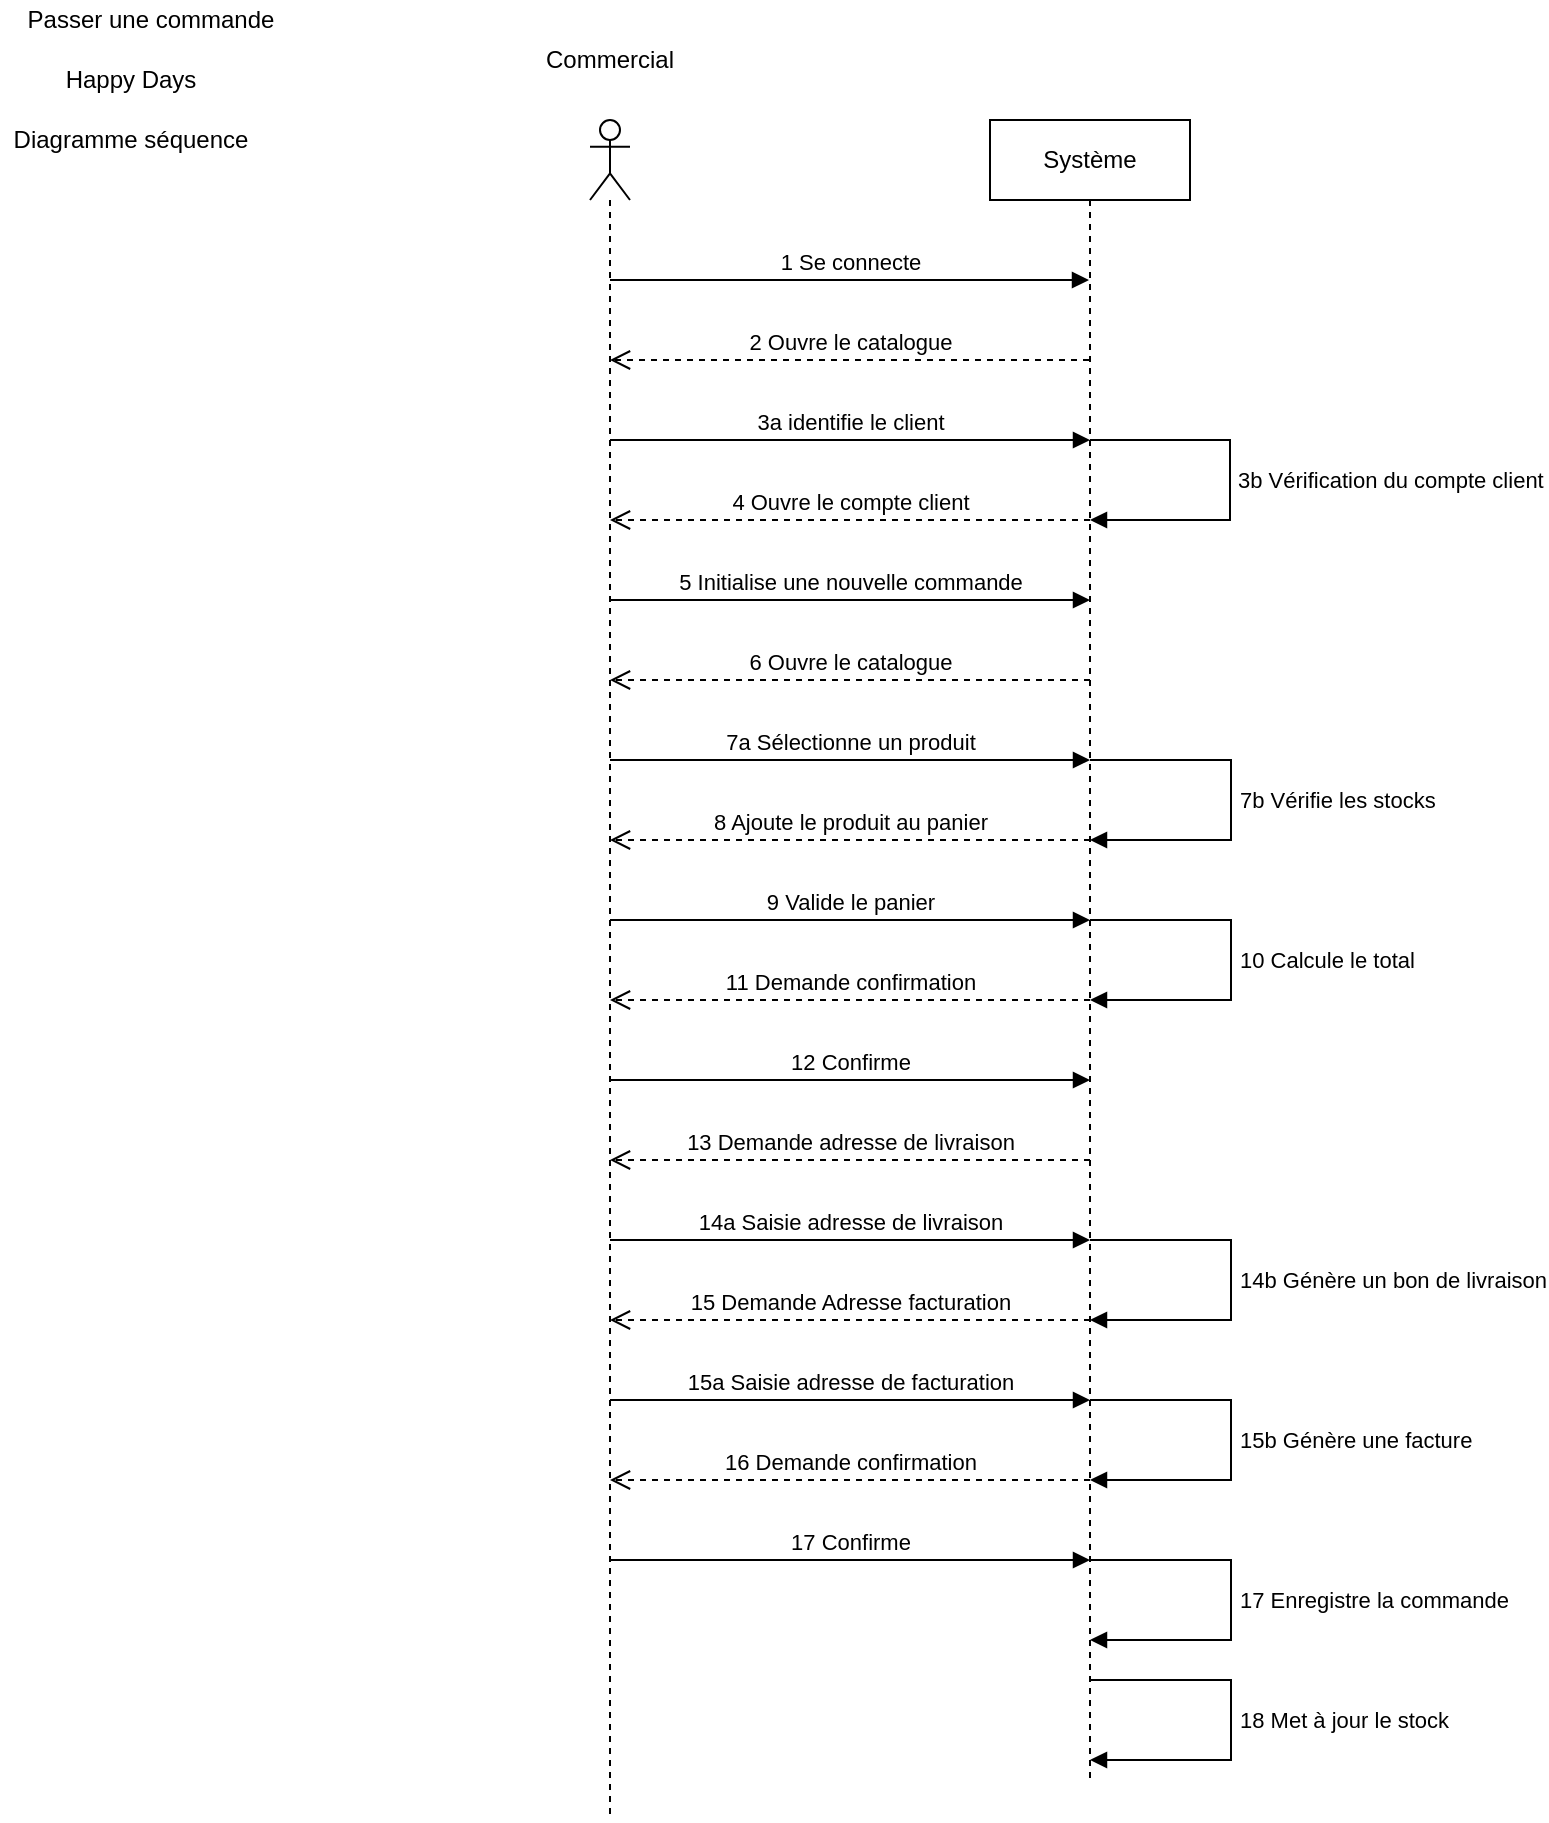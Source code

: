 <mxfile version="13.9.9" type="device"><diagram id="7458WAFv3xNKwcEhfr18" name="Page-1"><mxGraphModel dx="1422" dy="822" grid="1" gridSize="10" guides="1" tooltips="1" connect="1" arrows="1" fold="1" page="1" pageScale="1" pageWidth="827" pageHeight="1169" math="0" shadow="0"><root><mxCell id="0"/><mxCell id="1" parent="0"/><mxCell id="GQ0dZG-m84Y7ZI7IfK0m-1" value="Système" style="shape=umlLifeline;perimeter=lifelinePerimeter;whiteSpace=wrap;html=1;container=1;collapsible=0;recursiveResize=0;outlineConnect=0;" vertex="1" parent="1"><mxGeometry x="510" y="80" width="100" height="830" as="geometry"/></mxCell><mxCell id="GQ0dZG-m84Y7ZI7IfK0m-2" value="" style="shape=umlLifeline;participant=umlActor;perimeter=lifelinePerimeter;whiteSpace=wrap;html=1;container=1;collapsible=0;recursiveResize=0;verticalAlign=top;spacingTop=36;outlineConnect=0;" vertex="1" parent="1"><mxGeometry x="310" y="80" width="20" height="850" as="geometry"/></mxCell><mxCell id="GQ0dZG-m84Y7ZI7IfK0m-3" value="Commercial" style="text;html=1;strokeColor=none;fillColor=none;align=center;verticalAlign=middle;whiteSpace=wrap;rounded=0;" vertex="1" parent="1"><mxGeometry x="300" y="40" width="40" height="20" as="geometry"/></mxCell><mxCell id="GQ0dZG-m84Y7ZI7IfK0m-4" value="Passer une commande" style="text;html=1;align=center;verticalAlign=middle;resizable=0;points=[];autosize=1;" vertex="1" parent="1"><mxGeometry x="20" y="20" width="140" height="20" as="geometry"/></mxCell><mxCell id="GQ0dZG-m84Y7ZI7IfK0m-6" value="1 Se connecte" style="html=1;verticalAlign=bottom;endArrow=block;" edge="1" parent="1" source="GQ0dZG-m84Y7ZI7IfK0m-2" target="GQ0dZG-m84Y7ZI7IfK0m-1"><mxGeometry width="80" relative="1" as="geometry"><mxPoint x="580" y="350" as="sourcePoint"/><mxPoint x="530" y="350" as="targetPoint"/><Array as="points"><mxPoint x="410" y="160"/></Array></mxGeometry></mxCell><mxCell id="GQ0dZG-m84Y7ZI7IfK0m-7" value="2 Ouvre le catalogue" style="html=1;verticalAlign=bottom;endArrow=open;dashed=1;endSize=8;" edge="1" parent="1" source="GQ0dZG-m84Y7ZI7IfK0m-1" target="GQ0dZG-m84Y7ZI7IfK0m-2"><mxGeometry relative="1" as="geometry"><mxPoint x="660" y="350" as="sourcePoint"/><mxPoint x="580" y="350" as="targetPoint"/><Array as="points"><mxPoint x="420" y="200"/></Array></mxGeometry></mxCell><mxCell id="GQ0dZG-m84Y7ZI7IfK0m-10" value="3a identifie le client" style="html=1;verticalAlign=bottom;endArrow=block;" edge="1" parent="1"><mxGeometry width="80" relative="1" as="geometry"><mxPoint x="320" y="240" as="sourcePoint"/><mxPoint x="560" y="240" as="targetPoint"/><Array as="points"><mxPoint x="410.5" y="240"/></Array></mxGeometry></mxCell><mxCell id="GQ0dZG-m84Y7ZI7IfK0m-11" value="4 Ouvre le compte client" style="html=1;verticalAlign=bottom;endArrow=open;dashed=1;endSize=8;" edge="1" parent="1"><mxGeometry relative="1" as="geometry"><mxPoint x="560" y="280" as="sourcePoint"/><mxPoint x="320" y="280" as="targetPoint"/><Array as="points"><mxPoint x="420.5" y="280"/></Array></mxGeometry></mxCell><mxCell id="GQ0dZG-m84Y7ZI7IfK0m-15" value="3b Vérification du compte client" style="edgeStyle=orthogonalEdgeStyle;html=1;align=left;spacingLeft=2;endArrow=block;rounded=0;" edge="1" target="GQ0dZG-m84Y7ZI7IfK0m-1" parent="1" source="GQ0dZG-m84Y7ZI7IfK0m-1"><mxGeometry relative="1" as="geometry"><mxPoint x="605" y="270" as="sourcePoint"/><Array as="points"><mxPoint x="630" y="240"/><mxPoint x="630" y="280"/></Array><mxPoint x="610" y="290" as="targetPoint"/></mxGeometry></mxCell><mxCell id="GQ0dZG-m84Y7ZI7IfK0m-16" value="7a Sélectionne un produit" style="html=1;verticalAlign=bottom;endArrow=block;" edge="1" parent="1"><mxGeometry width="80" relative="1" as="geometry"><mxPoint x="320" y="400" as="sourcePoint"/><mxPoint x="560" y="400" as="targetPoint"/><Array as="points"><mxPoint x="410.5" y="400"/></Array></mxGeometry></mxCell><mxCell id="GQ0dZG-m84Y7ZI7IfK0m-17" value="7b Vérifie les stocks" style="edgeStyle=orthogonalEdgeStyle;html=1;align=left;spacingLeft=2;endArrow=block;rounded=0;" edge="1" parent="1"><mxGeometry relative="1" as="geometry"><mxPoint x="560" y="400" as="sourcePoint"/><Array as="points"><mxPoint x="630.5" y="400"/><mxPoint x="630.5" y="440"/></Array><mxPoint x="560" y="440" as="targetPoint"/></mxGeometry></mxCell><mxCell id="GQ0dZG-m84Y7ZI7IfK0m-18" value="8 Ajoute le produit au panier" style="html=1;verticalAlign=bottom;endArrow=open;dashed=1;endSize=8;" edge="1" parent="1"><mxGeometry relative="1" as="geometry"><mxPoint x="560" y="440" as="sourcePoint"/><mxPoint x="320" y="440" as="targetPoint"/><Array as="points"><mxPoint x="420.5" y="440"/></Array></mxGeometry></mxCell><mxCell id="GQ0dZG-m84Y7ZI7IfK0m-19" value="5 Initialise une nouvelle commande" style="html=1;verticalAlign=bottom;endArrow=block;" edge="1" parent="1"><mxGeometry width="80" relative="1" as="geometry"><mxPoint x="320" y="320" as="sourcePoint"/><mxPoint x="560" y="320" as="targetPoint"/><Array as="points"><mxPoint x="410.5" y="320"/></Array></mxGeometry></mxCell><mxCell id="GQ0dZG-m84Y7ZI7IfK0m-20" value="6 Ouvre le catalogue" style="html=1;verticalAlign=bottom;endArrow=open;dashed=1;endSize=8;" edge="1" parent="1"><mxGeometry relative="1" as="geometry"><mxPoint x="560" y="360" as="sourcePoint"/><mxPoint x="320" y="360" as="targetPoint"/><Array as="points"><mxPoint x="420.5" y="360"/></Array></mxGeometry></mxCell><mxCell id="GQ0dZG-m84Y7ZI7IfK0m-21" value="Happy Days" style="text;html=1;align=center;verticalAlign=middle;resizable=0;points=[];autosize=1;" vertex="1" parent="1"><mxGeometry x="40" y="50" width="80" height="20" as="geometry"/></mxCell><mxCell id="GQ0dZG-m84Y7ZI7IfK0m-22" value="Diagramme séquence" style="text;html=1;align=center;verticalAlign=middle;resizable=0;points=[];autosize=1;" vertex="1" parent="1"><mxGeometry x="15" y="80" width="130" height="20" as="geometry"/></mxCell><mxCell id="GQ0dZG-m84Y7ZI7IfK0m-23" value="9 Valide le panier" style="html=1;verticalAlign=bottom;endArrow=block;" edge="1" parent="1"><mxGeometry width="80" relative="1" as="geometry"><mxPoint x="320" y="480" as="sourcePoint"/><mxPoint x="560" y="480" as="targetPoint"/><Array as="points"><mxPoint x="410.5" y="480"/></Array></mxGeometry></mxCell><mxCell id="GQ0dZG-m84Y7ZI7IfK0m-24" value="10 Calcule le total" style="edgeStyle=orthogonalEdgeStyle;html=1;align=left;spacingLeft=2;endArrow=block;rounded=0;" edge="1" parent="1"><mxGeometry relative="1" as="geometry"><mxPoint x="560" y="480" as="sourcePoint"/><Array as="points"><mxPoint x="630.5" y="480"/><mxPoint x="630.5" y="520"/></Array><mxPoint x="560" y="520" as="targetPoint"/></mxGeometry></mxCell><mxCell id="GQ0dZG-m84Y7ZI7IfK0m-25" value="11 Demande confirmation" style="html=1;verticalAlign=bottom;endArrow=open;dashed=1;endSize=8;" edge="1" parent="1"><mxGeometry relative="1" as="geometry"><mxPoint x="560" y="520" as="sourcePoint"/><mxPoint x="320" y="520" as="targetPoint"/><Array as="points"><mxPoint x="420.5" y="520"/></Array></mxGeometry></mxCell><mxCell id="GQ0dZG-m84Y7ZI7IfK0m-26" value="12 Confirme" style="html=1;verticalAlign=bottom;endArrow=block;" edge="1" parent="1"><mxGeometry width="80" relative="1" as="geometry"><mxPoint x="320" y="560" as="sourcePoint"/><mxPoint x="560" y="560" as="targetPoint"/><Array as="points"><mxPoint x="410.5" y="560"/></Array></mxGeometry></mxCell><mxCell id="GQ0dZG-m84Y7ZI7IfK0m-27" value="13 Demande adresse de livraison" style="html=1;verticalAlign=bottom;endArrow=open;dashed=1;endSize=8;" edge="1" parent="1"><mxGeometry relative="1" as="geometry"><mxPoint x="560" y="600" as="sourcePoint"/><mxPoint x="320" y="600" as="targetPoint"/><Array as="points"><mxPoint x="420.5" y="600"/></Array></mxGeometry></mxCell><mxCell id="GQ0dZG-m84Y7ZI7IfK0m-28" value="14a Saisie adresse de livraison" style="html=1;verticalAlign=bottom;endArrow=block;" edge="1" parent="1"><mxGeometry width="80" relative="1" as="geometry"><mxPoint x="320" y="640" as="sourcePoint"/><mxPoint x="560" y="640" as="targetPoint"/><Array as="points"><mxPoint x="410.5" y="640"/></Array></mxGeometry></mxCell><mxCell id="GQ0dZG-m84Y7ZI7IfK0m-29" value="14b Génère un bon de livraison" style="edgeStyle=orthogonalEdgeStyle;html=1;align=left;spacingLeft=2;endArrow=block;rounded=0;" edge="1" parent="1"><mxGeometry relative="1" as="geometry"><mxPoint x="560" y="640" as="sourcePoint"/><Array as="points"><mxPoint x="630.5" y="640"/><mxPoint x="630.5" y="680"/></Array><mxPoint x="560" y="680" as="targetPoint"/></mxGeometry></mxCell><mxCell id="GQ0dZG-m84Y7ZI7IfK0m-30" value="15 Demande Adresse facturation" style="html=1;verticalAlign=bottom;endArrow=open;dashed=1;endSize=8;" edge="1" parent="1"><mxGeometry relative="1" as="geometry"><mxPoint x="560" y="680" as="sourcePoint"/><mxPoint x="320" y="680" as="targetPoint"/><Array as="points"><mxPoint x="420.5" y="680"/></Array></mxGeometry></mxCell><mxCell id="GQ0dZG-m84Y7ZI7IfK0m-31" value="15a Saisie adresse de facturation" style="html=1;verticalAlign=bottom;endArrow=block;" edge="1" parent="1"><mxGeometry width="80" relative="1" as="geometry"><mxPoint x="320" y="720" as="sourcePoint"/><mxPoint x="560" y="720" as="targetPoint"/><Array as="points"><mxPoint x="410.5" y="720"/></Array></mxGeometry></mxCell><mxCell id="GQ0dZG-m84Y7ZI7IfK0m-32" value="15b Génère une facture" style="edgeStyle=orthogonalEdgeStyle;html=1;align=left;spacingLeft=2;endArrow=block;rounded=0;" edge="1" parent="1"><mxGeometry relative="1" as="geometry"><mxPoint x="560" y="720" as="sourcePoint"/><Array as="points"><mxPoint x="630.5" y="720"/><mxPoint x="630.5" y="760"/></Array><mxPoint x="560" y="760" as="targetPoint"/></mxGeometry></mxCell><mxCell id="GQ0dZG-m84Y7ZI7IfK0m-33" value="16 Demande confirmation" style="html=1;verticalAlign=bottom;endArrow=open;dashed=1;endSize=8;" edge="1" parent="1"><mxGeometry relative="1" as="geometry"><mxPoint x="560" y="760" as="sourcePoint"/><mxPoint x="320" y="760" as="targetPoint"/><Array as="points"><mxPoint x="420.5" y="760"/></Array></mxGeometry></mxCell><mxCell id="GQ0dZG-m84Y7ZI7IfK0m-34" value="17 Confirme" style="html=1;verticalAlign=bottom;endArrow=block;" edge="1" parent="1"><mxGeometry width="80" relative="1" as="geometry"><mxPoint x="320" y="800" as="sourcePoint"/><mxPoint x="560" y="800" as="targetPoint"/><Array as="points"><mxPoint x="410.5" y="800"/></Array></mxGeometry></mxCell><mxCell id="GQ0dZG-m84Y7ZI7IfK0m-35" value="17 Enregistre la commande" style="edgeStyle=orthogonalEdgeStyle;html=1;align=left;spacingLeft=2;endArrow=block;rounded=0;" edge="1" parent="1"><mxGeometry relative="1" as="geometry"><mxPoint x="560" y="800" as="sourcePoint"/><Array as="points"><mxPoint x="630.5" y="800"/><mxPoint x="630.5" y="840"/></Array><mxPoint x="560" y="840" as="targetPoint"/></mxGeometry></mxCell><mxCell id="GQ0dZG-m84Y7ZI7IfK0m-36" value="18 Met à jour le stock" style="edgeStyle=orthogonalEdgeStyle;html=1;align=left;spacingLeft=2;endArrow=block;rounded=0;" edge="1" parent="1"><mxGeometry relative="1" as="geometry"><mxPoint x="560" y="860" as="sourcePoint"/><Array as="points"><mxPoint x="630.5" y="860"/><mxPoint x="630.5" y="900"/></Array><mxPoint x="560" y="900" as="targetPoint"/></mxGeometry></mxCell></root></mxGraphModel></diagram></mxfile>